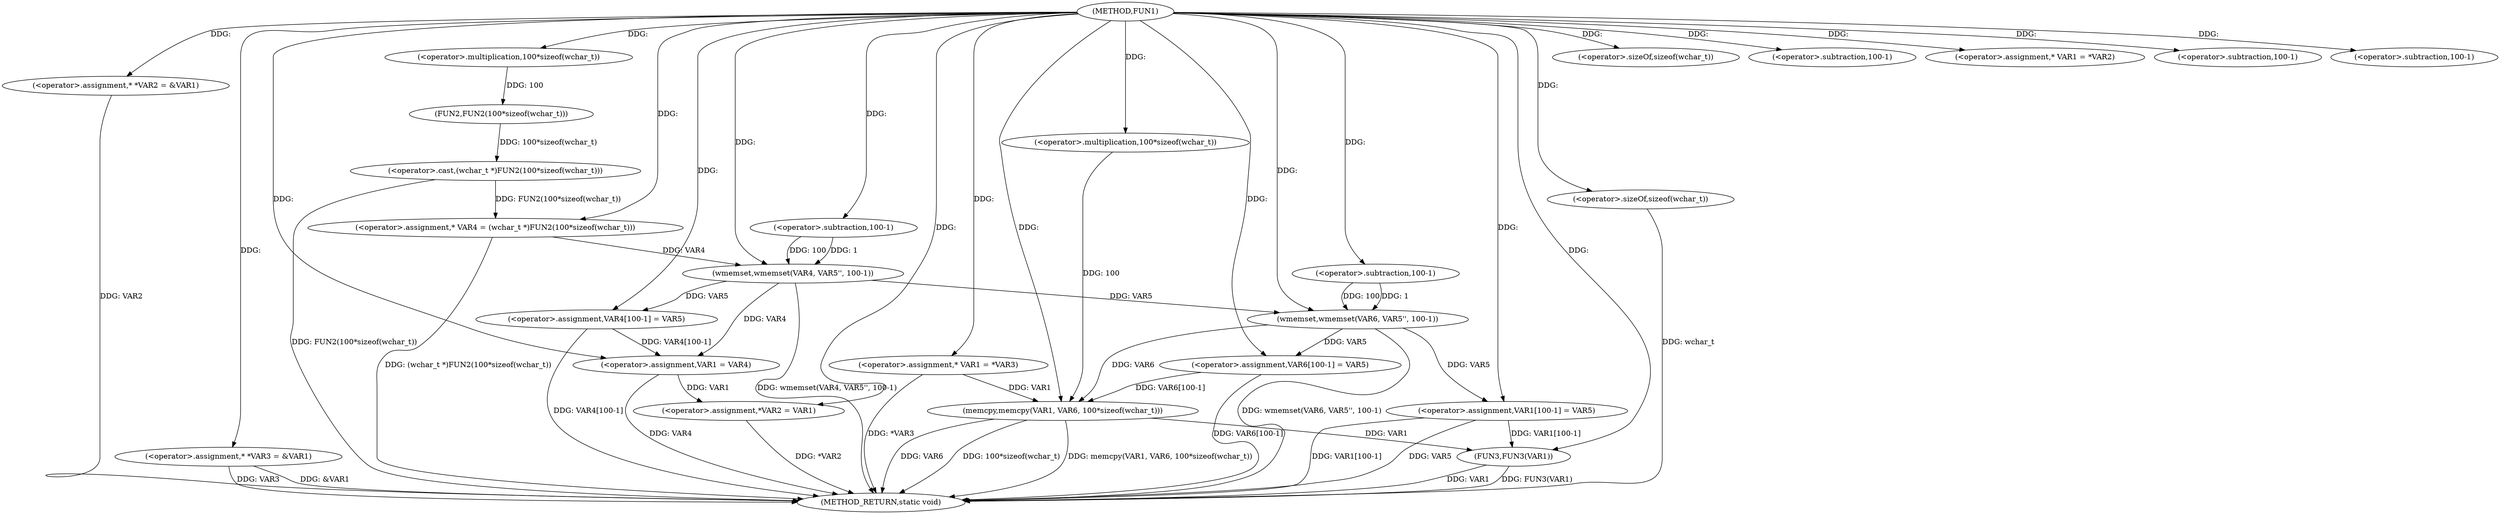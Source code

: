 digraph FUN1 {  
"1000100" [label = "(METHOD,FUN1)" ]
"1000186" [label = "(METHOD_RETURN,static void)" ]
"1000104" [label = "(<operator>.assignment,* *VAR2 = &VAR1)" ]
"1000109" [label = "(<operator>.assignment,* *VAR3 = &VAR1)" ]
"1000114" [label = "(<operator>.assignment,* VAR4 = (wchar_t *)FUN2(100*sizeof(wchar_t)))" ]
"1000116" [label = "(<operator>.cast,(wchar_t *)FUN2(100*sizeof(wchar_t)))" ]
"1000118" [label = "(FUN2,FUN2(100*sizeof(wchar_t)))" ]
"1000119" [label = "(<operator>.multiplication,100*sizeof(wchar_t))" ]
"1000121" [label = "(<operator>.sizeOf,sizeof(wchar_t))" ]
"1000123" [label = "(wmemset,wmemset(VAR4, VAR5'', 100-1))" ]
"1000126" [label = "(<operator>.subtraction,100-1)" ]
"1000129" [label = "(<operator>.assignment,VAR4[100-1] = VAR5)" ]
"1000132" [label = "(<operator>.subtraction,100-1)" ]
"1000138" [label = "(<operator>.assignment,* VAR1 = *VAR2)" ]
"1000142" [label = "(<operator>.assignment,VAR1 = VAR4)" ]
"1000145" [label = "(<operator>.assignment,*VAR2 = VAR1)" ]
"1000151" [label = "(<operator>.assignment,* VAR1 = *VAR3)" ]
"1000157" [label = "(wmemset,wmemset(VAR6, VAR5'', 100-1))" ]
"1000160" [label = "(<operator>.subtraction,100-1)" ]
"1000163" [label = "(<operator>.assignment,VAR6[100-1] = VAR5)" ]
"1000166" [label = "(<operator>.subtraction,100-1)" ]
"1000170" [label = "(memcpy,memcpy(VAR1, VAR6, 100*sizeof(wchar_t)))" ]
"1000173" [label = "(<operator>.multiplication,100*sizeof(wchar_t))" ]
"1000175" [label = "(<operator>.sizeOf,sizeof(wchar_t))" ]
"1000177" [label = "(<operator>.assignment,VAR1[100-1] = VAR5)" ]
"1000180" [label = "(<operator>.subtraction,100-1)" ]
"1000184" [label = "(FUN3,FUN3(VAR1))" ]
  "1000177" -> "1000186"  [ label = "DDG: VAR1[100-1]"] 
  "1000184" -> "1000186"  [ label = "DDG: VAR1"] 
  "1000157" -> "1000186"  [ label = "DDG: wmemset(VAR6, VAR5'', 100-1)"] 
  "1000104" -> "1000186"  [ label = "DDG: VAR2"] 
  "1000123" -> "1000186"  [ label = "DDG: wmemset(VAR4, VAR5'', 100-1)"] 
  "1000184" -> "1000186"  [ label = "DDG: FUN3(VAR1)"] 
  "1000175" -> "1000186"  [ label = "DDG: wchar_t"] 
  "1000151" -> "1000186"  [ label = "DDG: *VAR3"] 
  "1000116" -> "1000186"  [ label = "DDG: FUN2(100*sizeof(wchar_t))"] 
  "1000129" -> "1000186"  [ label = "DDG: VAR4[100-1]"] 
  "1000163" -> "1000186"  [ label = "DDG: VAR6[100-1]"] 
  "1000170" -> "1000186"  [ label = "DDG: VAR6"] 
  "1000142" -> "1000186"  [ label = "DDG: VAR4"] 
  "1000109" -> "1000186"  [ label = "DDG: VAR3"] 
  "1000170" -> "1000186"  [ label = "DDG: 100*sizeof(wchar_t)"] 
  "1000170" -> "1000186"  [ label = "DDG: memcpy(VAR1, VAR6, 100*sizeof(wchar_t))"] 
  "1000145" -> "1000186"  [ label = "DDG: *VAR2"] 
  "1000109" -> "1000186"  [ label = "DDG: &VAR1"] 
  "1000114" -> "1000186"  [ label = "DDG: (wchar_t *)FUN2(100*sizeof(wchar_t))"] 
  "1000177" -> "1000186"  [ label = "DDG: VAR5"] 
  "1000100" -> "1000104"  [ label = "DDG: "] 
  "1000100" -> "1000109"  [ label = "DDG: "] 
  "1000116" -> "1000114"  [ label = "DDG: FUN2(100*sizeof(wchar_t))"] 
  "1000100" -> "1000114"  [ label = "DDG: "] 
  "1000118" -> "1000116"  [ label = "DDG: 100*sizeof(wchar_t)"] 
  "1000119" -> "1000118"  [ label = "DDG: 100"] 
  "1000100" -> "1000119"  [ label = "DDG: "] 
  "1000100" -> "1000121"  [ label = "DDG: "] 
  "1000114" -> "1000123"  [ label = "DDG: VAR4"] 
  "1000100" -> "1000123"  [ label = "DDG: "] 
  "1000126" -> "1000123"  [ label = "DDG: 100"] 
  "1000126" -> "1000123"  [ label = "DDG: 1"] 
  "1000100" -> "1000126"  [ label = "DDG: "] 
  "1000123" -> "1000129"  [ label = "DDG: VAR5"] 
  "1000100" -> "1000129"  [ label = "DDG: "] 
  "1000100" -> "1000132"  [ label = "DDG: "] 
  "1000100" -> "1000138"  [ label = "DDG: "] 
  "1000129" -> "1000142"  [ label = "DDG: VAR4[100-1]"] 
  "1000123" -> "1000142"  [ label = "DDG: VAR4"] 
  "1000100" -> "1000142"  [ label = "DDG: "] 
  "1000142" -> "1000145"  [ label = "DDG: VAR1"] 
  "1000100" -> "1000145"  [ label = "DDG: "] 
  "1000100" -> "1000151"  [ label = "DDG: "] 
  "1000100" -> "1000157"  [ label = "DDG: "] 
  "1000123" -> "1000157"  [ label = "DDG: VAR5"] 
  "1000160" -> "1000157"  [ label = "DDG: 100"] 
  "1000160" -> "1000157"  [ label = "DDG: 1"] 
  "1000100" -> "1000160"  [ label = "DDG: "] 
  "1000157" -> "1000163"  [ label = "DDG: VAR5"] 
  "1000100" -> "1000163"  [ label = "DDG: "] 
  "1000100" -> "1000166"  [ label = "DDG: "] 
  "1000151" -> "1000170"  [ label = "DDG: VAR1"] 
  "1000100" -> "1000170"  [ label = "DDG: "] 
  "1000163" -> "1000170"  [ label = "DDG: VAR6[100-1]"] 
  "1000157" -> "1000170"  [ label = "DDG: VAR6"] 
  "1000173" -> "1000170"  [ label = "DDG: 100"] 
  "1000100" -> "1000173"  [ label = "DDG: "] 
  "1000100" -> "1000175"  [ label = "DDG: "] 
  "1000100" -> "1000177"  [ label = "DDG: "] 
  "1000157" -> "1000177"  [ label = "DDG: VAR5"] 
  "1000100" -> "1000180"  [ label = "DDG: "] 
  "1000177" -> "1000184"  [ label = "DDG: VAR1[100-1]"] 
  "1000170" -> "1000184"  [ label = "DDG: VAR1"] 
  "1000100" -> "1000184"  [ label = "DDG: "] 
}
